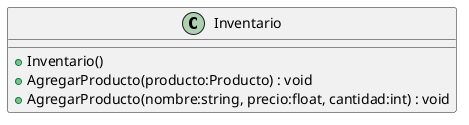@startuml
class Inventario {
    + Inventario()
    + AgregarProducto(producto:Producto) : void
    + AgregarProducto(nombre:string, precio:float, cantidad:int) : void
}
@enduml
